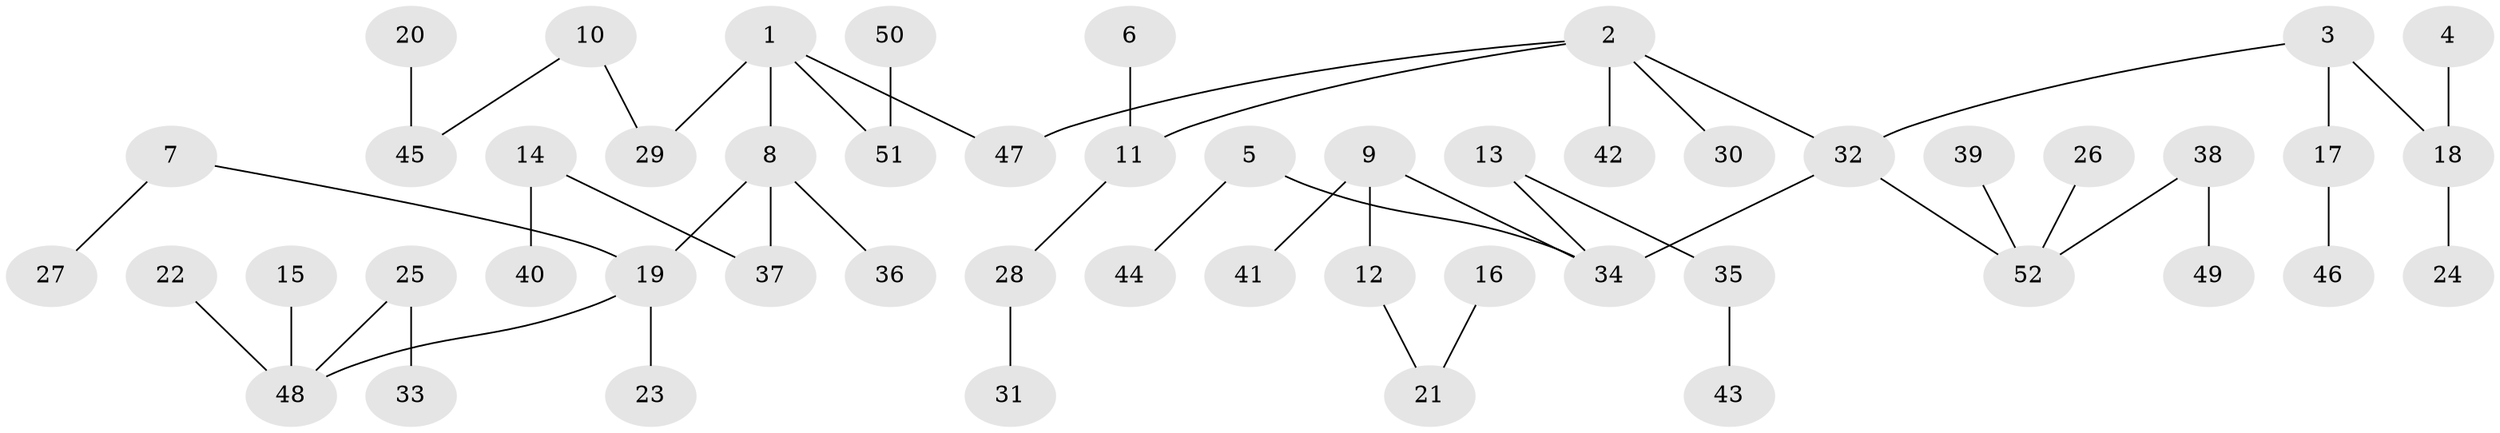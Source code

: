 // original degree distribution, {3: 0.14423076923076922, 5: 0.019230769230769232, 6: 0.028846153846153848, 4: 0.0673076923076923, 2: 0.2692307692307692, 1: 0.47115384615384615}
// Generated by graph-tools (version 1.1) at 2025/02/03/09/25 03:02:28]
// undirected, 52 vertices, 51 edges
graph export_dot {
graph [start="1"]
  node [color=gray90,style=filled];
  1;
  2;
  3;
  4;
  5;
  6;
  7;
  8;
  9;
  10;
  11;
  12;
  13;
  14;
  15;
  16;
  17;
  18;
  19;
  20;
  21;
  22;
  23;
  24;
  25;
  26;
  27;
  28;
  29;
  30;
  31;
  32;
  33;
  34;
  35;
  36;
  37;
  38;
  39;
  40;
  41;
  42;
  43;
  44;
  45;
  46;
  47;
  48;
  49;
  50;
  51;
  52;
  1 -- 8 [weight=1.0];
  1 -- 29 [weight=1.0];
  1 -- 47 [weight=1.0];
  1 -- 51 [weight=1.0];
  2 -- 11 [weight=1.0];
  2 -- 30 [weight=1.0];
  2 -- 32 [weight=1.0];
  2 -- 42 [weight=1.0];
  2 -- 47 [weight=1.0];
  3 -- 17 [weight=1.0];
  3 -- 18 [weight=1.0];
  3 -- 32 [weight=1.0];
  4 -- 18 [weight=1.0];
  5 -- 34 [weight=1.0];
  5 -- 44 [weight=1.0];
  6 -- 11 [weight=1.0];
  7 -- 19 [weight=1.0];
  7 -- 27 [weight=1.0];
  8 -- 19 [weight=1.0];
  8 -- 36 [weight=1.0];
  8 -- 37 [weight=1.0];
  9 -- 12 [weight=1.0];
  9 -- 34 [weight=1.0];
  9 -- 41 [weight=1.0];
  10 -- 29 [weight=1.0];
  10 -- 45 [weight=1.0];
  11 -- 28 [weight=1.0];
  12 -- 21 [weight=1.0];
  13 -- 34 [weight=1.0];
  13 -- 35 [weight=1.0];
  14 -- 37 [weight=1.0];
  14 -- 40 [weight=1.0];
  15 -- 48 [weight=1.0];
  16 -- 21 [weight=1.0];
  17 -- 46 [weight=1.0];
  18 -- 24 [weight=1.0];
  19 -- 23 [weight=1.0];
  19 -- 48 [weight=1.0];
  20 -- 45 [weight=1.0];
  22 -- 48 [weight=1.0];
  25 -- 33 [weight=1.0];
  25 -- 48 [weight=1.0];
  26 -- 52 [weight=1.0];
  28 -- 31 [weight=1.0];
  32 -- 34 [weight=1.0];
  32 -- 52 [weight=1.0];
  35 -- 43 [weight=1.0];
  38 -- 49 [weight=1.0];
  38 -- 52 [weight=1.0];
  39 -- 52 [weight=1.0];
  50 -- 51 [weight=1.0];
}
